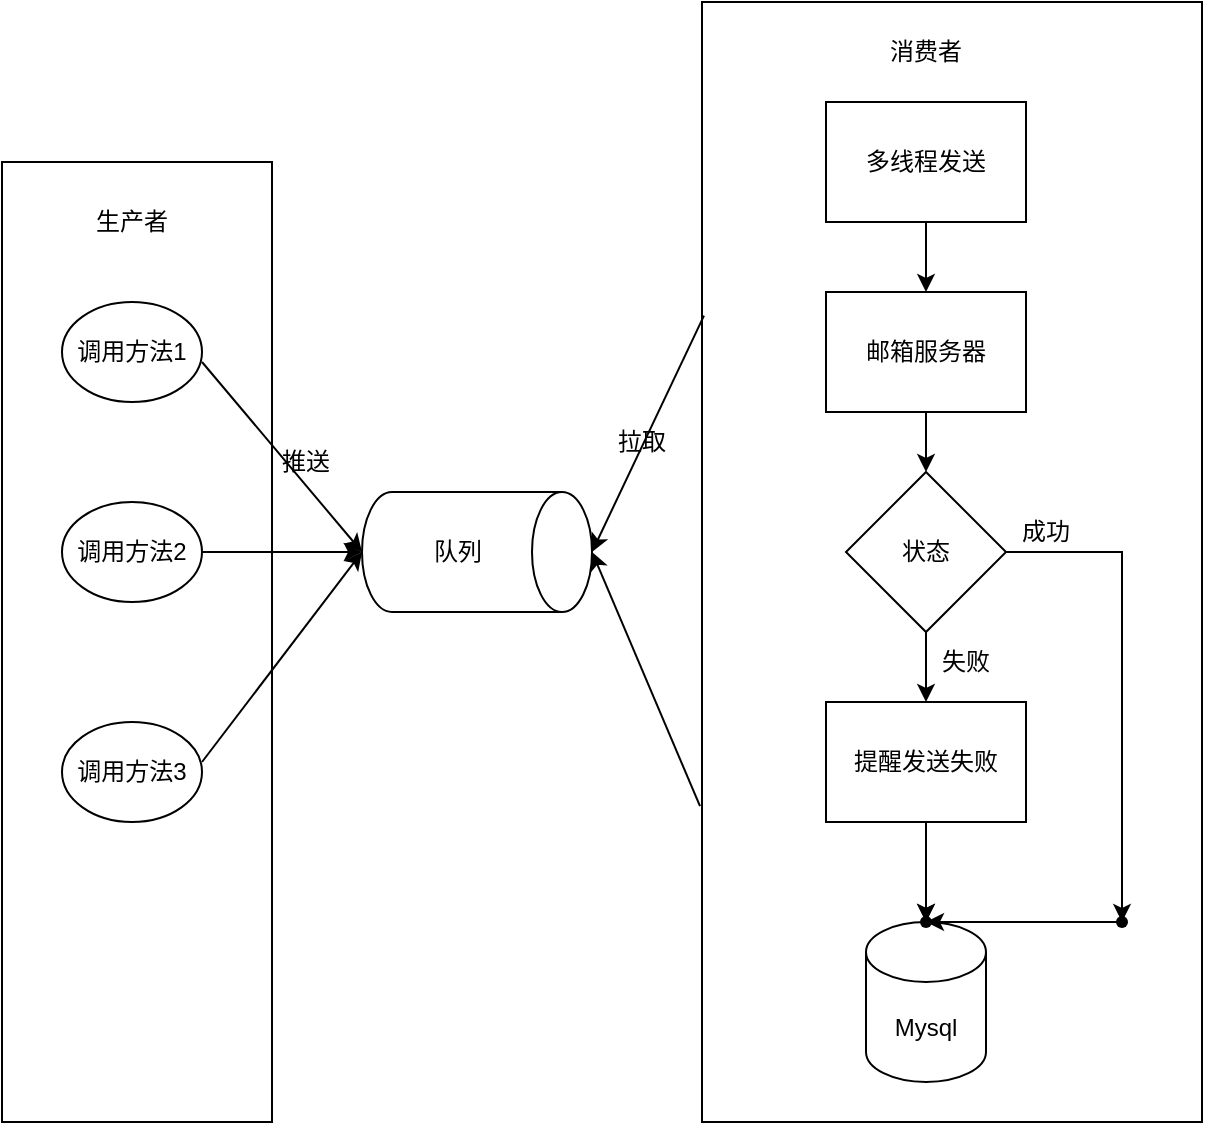 <mxfile version="21.7.4" type="github">
  <diagram name="第 1 页" id="p9oZq_gmgAgidAyDSE9j">
    <mxGraphModel dx="1285" dy="644" grid="1" gridSize="10" guides="1" tooltips="1" connect="1" arrows="1" fold="1" page="1" pageScale="1" pageWidth="827" pageHeight="1169" math="0" shadow="0">
      <root>
        <mxCell id="0" />
        <mxCell id="1" parent="0" />
        <mxCell id="VAMsAzaZpdvs62LsOgiy-8" value="" style="rounded=0;whiteSpace=wrap;html=1;" vertex="1" parent="1">
          <mxGeometry x="20" y="80" width="135" height="480" as="geometry" />
        </mxCell>
        <mxCell id="VAMsAzaZpdvs62LsOgiy-1" value="调用方法1" style="ellipse;whiteSpace=wrap;html=1;" vertex="1" parent="1">
          <mxGeometry x="50" y="150" width="70" height="50" as="geometry" />
        </mxCell>
        <mxCell id="VAMsAzaZpdvs62LsOgiy-2" value="调用方法2" style="ellipse;whiteSpace=wrap;html=1;" vertex="1" parent="1">
          <mxGeometry x="50" y="250" width="70" height="50" as="geometry" />
        </mxCell>
        <mxCell id="VAMsAzaZpdvs62LsOgiy-3" value="调用方法3" style="ellipse;whiteSpace=wrap;html=1;" vertex="1" parent="1">
          <mxGeometry x="50" y="360" width="70" height="50" as="geometry" />
        </mxCell>
        <mxCell id="VAMsAzaZpdvs62LsOgiy-4" value="" style="shape=cylinder3;whiteSpace=wrap;html=1;boundedLbl=1;backgroundOutline=1;size=15;rotation=90;" vertex="1" parent="1">
          <mxGeometry x="227.5" y="217.5" width="60" height="115" as="geometry" />
        </mxCell>
        <mxCell id="VAMsAzaZpdvs62LsOgiy-5" value="" style="endArrow=classic;html=1;rounded=0;entryX=0.5;entryY=1;entryDx=0;entryDy=0;entryPerimeter=0;" edge="1" parent="1" target="VAMsAzaZpdvs62LsOgiy-4">
          <mxGeometry width="50" height="50" relative="1" as="geometry">
            <mxPoint x="120" y="180" as="sourcePoint" />
            <mxPoint x="170" y="130" as="targetPoint" />
          </mxGeometry>
        </mxCell>
        <mxCell id="VAMsAzaZpdvs62LsOgiy-6" value="" style="endArrow=classic;html=1;rounded=0;entryX=0.5;entryY=1;entryDx=0;entryDy=0;entryPerimeter=0;exitX=1;exitY=0.5;exitDx=0;exitDy=0;" edge="1" parent="1" source="VAMsAzaZpdvs62LsOgiy-2" target="VAMsAzaZpdvs62LsOgiy-4">
          <mxGeometry width="50" height="50" relative="1" as="geometry">
            <mxPoint x="120" y="270" as="sourcePoint" />
            <mxPoint x="170" y="230" as="targetPoint" />
          </mxGeometry>
        </mxCell>
        <mxCell id="VAMsAzaZpdvs62LsOgiy-7" value="" style="endArrow=classic;html=1;rounded=0;entryX=0.5;entryY=1;entryDx=0;entryDy=0;entryPerimeter=0;" edge="1" parent="1" target="VAMsAzaZpdvs62LsOgiy-4">
          <mxGeometry width="50" height="50" relative="1" as="geometry">
            <mxPoint x="120" y="380" as="sourcePoint" />
            <mxPoint x="170" y="330" as="targetPoint" />
          </mxGeometry>
        </mxCell>
        <mxCell id="VAMsAzaZpdvs62LsOgiy-9" value="生产者" style="text;html=1;strokeColor=none;fillColor=none;align=center;verticalAlign=middle;whiteSpace=wrap;rounded=0;" vertex="1" parent="1">
          <mxGeometry x="55" y="95" width="60" height="30" as="geometry" />
        </mxCell>
        <mxCell id="VAMsAzaZpdvs62LsOgiy-10" value="队列" style="text;html=1;strokeColor=none;fillColor=none;align=center;verticalAlign=middle;whiteSpace=wrap;rounded=0;" vertex="1" parent="1">
          <mxGeometry x="218" y="260" width="60" height="30" as="geometry" />
        </mxCell>
        <mxCell id="VAMsAzaZpdvs62LsOgiy-11" value="" style="rounded=0;whiteSpace=wrap;html=1;" vertex="1" parent="1">
          <mxGeometry x="370" width="250" height="560" as="geometry" />
        </mxCell>
        <mxCell id="VAMsAzaZpdvs62LsOgiy-12" value="消费者" style="text;html=1;strokeColor=none;fillColor=none;align=center;verticalAlign=middle;whiteSpace=wrap;rounded=0;" vertex="1" parent="1">
          <mxGeometry x="452" y="10" width="60" height="30" as="geometry" />
        </mxCell>
        <mxCell id="VAMsAzaZpdvs62LsOgiy-14" value="" style="endArrow=classic;html=1;rounded=0;exitX=0.004;exitY=0.28;exitDx=0;exitDy=0;entryX=0.5;entryY=0;entryDx=0;entryDy=0;entryPerimeter=0;exitPerimeter=0;" edge="1" parent="1" source="VAMsAzaZpdvs62LsOgiy-11" target="VAMsAzaZpdvs62LsOgiy-4">
          <mxGeometry width="50" height="50" relative="1" as="geometry">
            <mxPoint x="370" y="235" as="sourcePoint" />
            <mxPoint x="340" y="90" as="targetPoint" />
          </mxGeometry>
        </mxCell>
        <mxCell id="VAMsAzaZpdvs62LsOgiy-15" value="" style="endArrow=classic;html=1;rounded=0;entryX=0.5;entryY=0;entryDx=0;entryDy=0;entryPerimeter=0;exitX=-0.004;exitY=0.718;exitDx=0;exitDy=0;exitPerimeter=0;" edge="1" parent="1" source="VAMsAzaZpdvs62LsOgiy-11" target="VAMsAzaZpdvs62LsOgiy-4">
          <mxGeometry width="50" height="50" relative="1" as="geometry">
            <mxPoint x="370" y="350" as="sourcePoint" />
            <mxPoint x="300" y="340" as="targetPoint" />
          </mxGeometry>
        </mxCell>
        <mxCell id="VAMsAzaZpdvs62LsOgiy-16" value="推送" style="text;html=1;strokeColor=none;fillColor=none;align=center;verticalAlign=middle;whiteSpace=wrap;rounded=0;" vertex="1" parent="1">
          <mxGeometry x="142" y="215" width="60" height="30" as="geometry" />
        </mxCell>
        <mxCell id="VAMsAzaZpdvs62LsOgiy-52" value="" style="edgeStyle=orthogonalEdgeStyle;rounded=0;orthogonalLoop=1;jettySize=auto;html=1;" edge="1" parent="1" source="VAMsAzaZpdvs62LsOgiy-22" target="VAMsAzaZpdvs62LsOgiy-51">
          <mxGeometry relative="1" as="geometry" />
        </mxCell>
        <mxCell id="VAMsAzaZpdvs62LsOgiy-22" value="多线程发送" style="rounded=0;whiteSpace=wrap;html=1;" vertex="1" parent="1">
          <mxGeometry x="432" y="50" width="100" height="60" as="geometry" />
        </mxCell>
        <mxCell id="VAMsAzaZpdvs62LsOgiy-32" value="" style="edgeStyle=orthogonalEdgeStyle;rounded=0;orthogonalLoop=1;jettySize=auto;html=1;" edge="1" parent="1" source="VAMsAzaZpdvs62LsOgiy-23" target="VAMsAzaZpdvs62LsOgiy-31">
          <mxGeometry relative="1" as="geometry" />
        </mxCell>
        <mxCell id="VAMsAzaZpdvs62LsOgiy-43" value="" style="edgeStyle=orthogonalEdgeStyle;rounded=0;orthogonalLoop=1;jettySize=auto;html=1;" edge="1" parent="1" source="VAMsAzaZpdvs62LsOgiy-23" target="VAMsAzaZpdvs62LsOgiy-42">
          <mxGeometry relative="1" as="geometry" />
        </mxCell>
        <mxCell id="VAMsAzaZpdvs62LsOgiy-23" value="状态" style="rhombus;whiteSpace=wrap;html=1;" vertex="1" parent="1">
          <mxGeometry x="442" y="235" width="80" height="80" as="geometry" />
        </mxCell>
        <mxCell id="VAMsAzaZpdvs62LsOgiy-36" value="" style="edgeStyle=orthogonalEdgeStyle;rounded=0;orthogonalLoop=1;jettySize=auto;html=1;" edge="1" parent="1" source="VAMsAzaZpdvs62LsOgiy-44" target="VAMsAzaZpdvs62LsOgiy-35">
          <mxGeometry relative="1" as="geometry" />
        </mxCell>
        <mxCell id="VAMsAzaZpdvs62LsOgiy-31" value="提醒发送失败" style="rounded=0;whiteSpace=wrap;html=1;" vertex="1" parent="1">
          <mxGeometry x="432" y="350" width="100" height="60" as="geometry" />
        </mxCell>
        <mxCell id="VAMsAzaZpdvs62LsOgiy-33" value="失败" style="text;html=1;strokeColor=none;fillColor=none;align=center;verticalAlign=middle;whiteSpace=wrap;rounded=0;" vertex="1" parent="1">
          <mxGeometry x="472" y="315" width="60" height="30" as="geometry" />
        </mxCell>
        <mxCell id="VAMsAzaZpdvs62LsOgiy-35" value="Mysql" style="shape=cylinder3;whiteSpace=wrap;html=1;boundedLbl=1;backgroundOutline=1;size=15;" vertex="1" parent="1">
          <mxGeometry x="452" y="460" width="60" height="80" as="geometry" />
        </mxCell>
        <mxCell id="VAMsAzaZpdvs62LsOgiy-45" value="" style="edgeStyle=orthogonalEdgeStyle;rounded=0;orthogonalLoop=1;jettySize=auto;html=1;" edge="1" parent="1" source="VAMsAzaZpdvs62LsOgiy-42" target="VAMsAzaZpdvs62LsOgiy-44">
          <mxGeometry relative="1" as="geometry" />
        </mxCell>
        <mxCell id="VAMsAzaZpdvs62LsOgiy-42" value="" style="shape=waypoint;sketch=0;size=6;pointerEvents=1;points=[];fillColor=default;resizable=0;rotatable=0;perimeter=centerPerimeter;snapToPoint=1;" vertex="1" parent="1">
          <mxGeometry x="570" y="450" width="20" height="20" as="geometry" />
        </mxCell>
        <mxCell id="VAMsAzaZpdvs62LsOgiy-46" value="" style="edgeStyle=orthogonalEdgeStyle;rounded=0;orthogonalLoop=1;jettySize=auto;html=1;" edge="1" parent="1" source="VAMsAzaZpdvs62LsOgiy-31" target="VAMsAzaZpdvs62LsOgiy-44">
          <mxGeometry relative="1" as="geometry">
            <mxPoint x="482" y="410" as="sourcePoint" />
            <mxPoint x="482" y="460" as="targetPoint" />
          </mxGeometry>
        </mxCell>
        <mxCell id="VAMsAzaZpdvs62LsOgiy-44" value="" style="shape=waypoint;sketch=0;size=6;pointerEvents=1;points=[];fillColor=default;resizable=0;rotatable=0;perimeter=centerPerimeter;snapToPoint=1;" vertex="1" parent="1">
          <mxGeometry x="472" y="450" width="20" height="20" as="geometry" />
        </mxCell>
        <mxCell id="VAMsAzaZpdvs62LsOgiy-47" value="成功" style="text;html=1;strokeColor=none;fillColor=none;align=center;verticalAlign=middle;whiteSpace=wrap;rounded=0;" vertex="1" parent="1">
          <mxGeometry x="512" y="250" width="60" height="30" as="geometry" />
        </mxCell>
        <mxCell id="VAMsAzaZpdvs62LsOgiy-48" value="拉取" style="text;html=1;strokeColor=none;fillColor=none;align=center;verticalAlign=middle;whiteSpace=wrap;rounded=0;" vertex="1" parent="1">
          <mxGeometry x="310" y="205" width="60" height="30" as="geometry" />
        </mxCell>
        <mxCell id="VAMsAzaZpdvs62LsOgiy-53" value="" style="edgeStyle=orthogonalEdgeStyle;rounded=0;orthogonalLoop=1;jettySize=auto;html=1;entryX=0.5;entryY=0;entryDx=0;entryDy=0;" edge="1" parent="1" source="VAMsAzaZpdvs62LsOgiy-51" target="VAMsAzaZpdvs62LsOgiy-23">
          <mxGeometry relative="1" as="geometry" />
        </mxCell>
        <mxCell id="VAMsAzaZpdvs62LsOgiy-51" value="邮箱服务器" style="rounded=0;whiteSpace=wrap;html=1;" vertex="1" parent="1">
          <mxGeometry x="432" y="145" width="100" height="60" as="geometry" />
        </mxCell>
      </root>
    </mxGraphModel>
  </diagram>
</mxfile>
